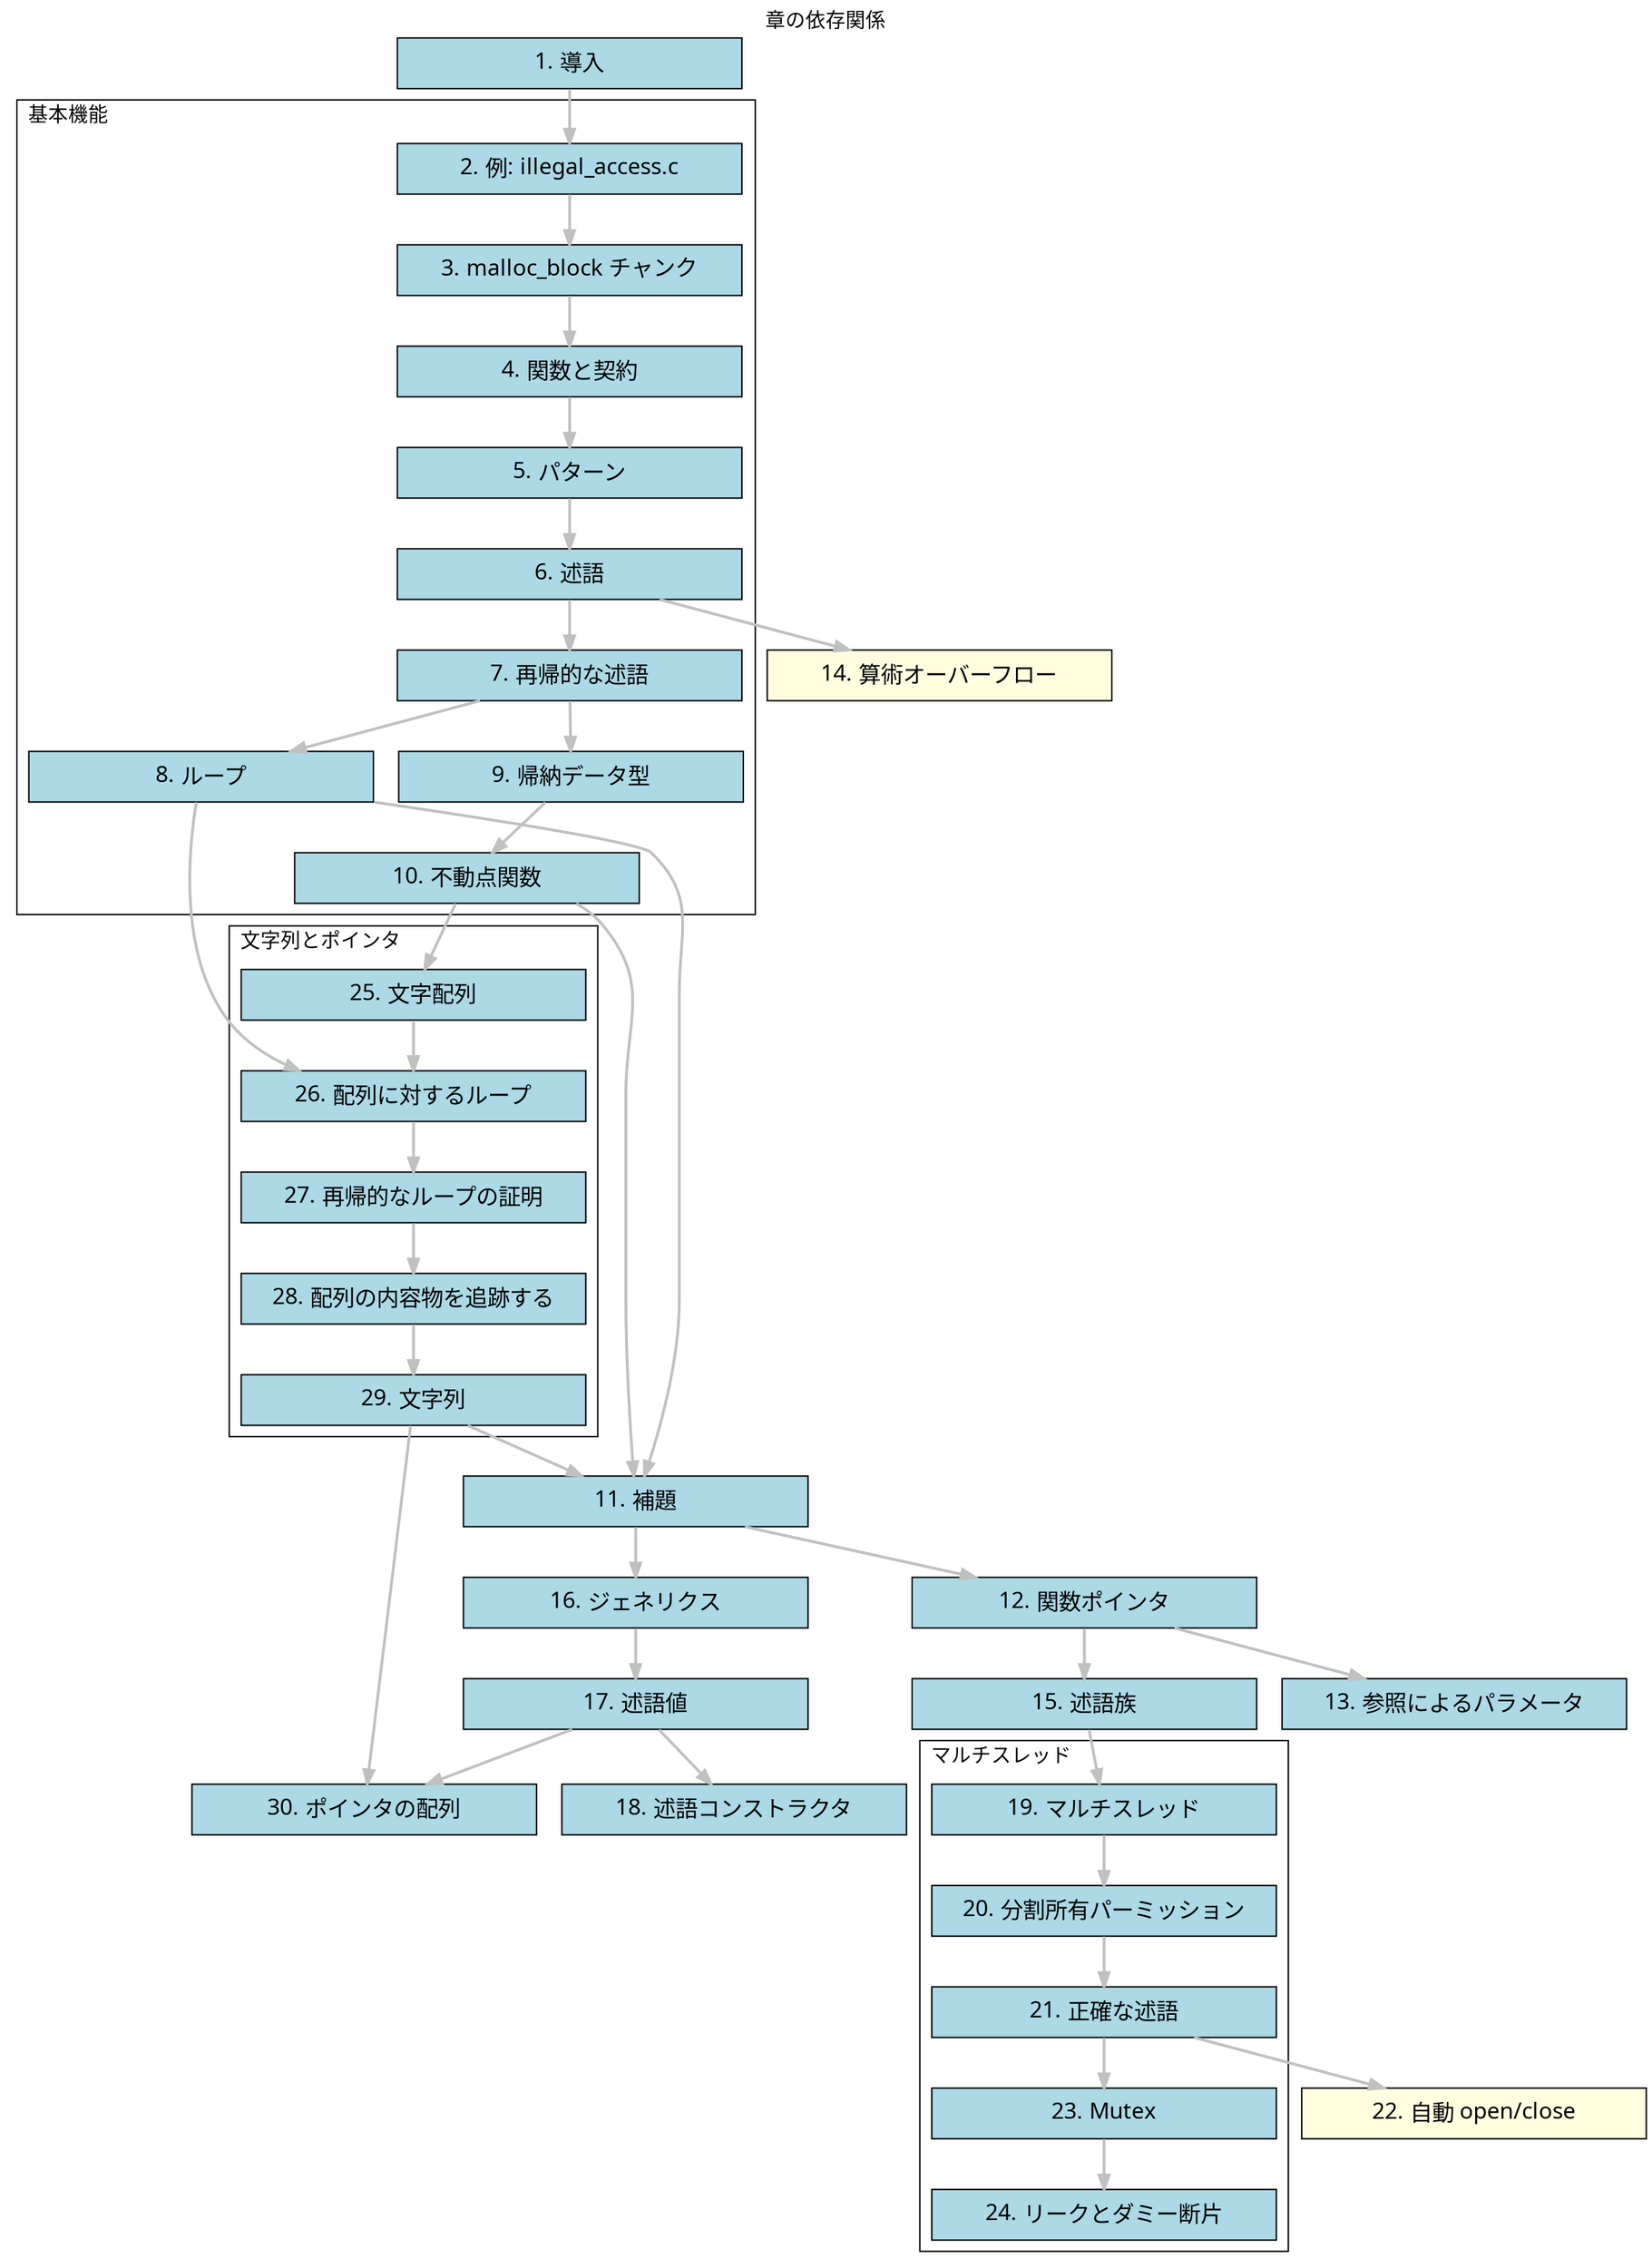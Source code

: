 digraph graph_name {
  fontname = "IPAGothic";

  graph [
    charset = "UTF-8";
    label = "章の依存関係",
    labelloc = "t",
    labeljust = "c",
  ];

  node [
    style = "solid,filled",
    fontsize = 16,
    fontname = "IPAGothic",
    color = "#000000",
    fillcolor = "#add8e6",
    fixedsize = true,
	shape = box,
    width = 3.4
  ];

  edge [
    style = "bold,solid",
    fontsize = 14,
    fontname = "IPAGothic",
    color = "#c0c0c0",
    labelfloat = true,
    labeldistance = 2.5,
    labelangle = 70,
    fixedsize=5
  ];

  subgraph cluster_basis {
    label = "基本機能";
    labelloc = "t";
    labeljust = "l";
    fillcolor = "#ababab";

    eg_illegal_access [label = "2. 例: illegal_access.c"];
    malloc_block_chunk [label = "3. malloc_block チャンク"];
    func_and_contracts [label = "4. 関数と契約"];
    patterns [label = "5. パターン"];
    predicates [label = "6. 述語"];
    recursive_predicates [label = "7. 再帰的な述語"];
    loops [label = "8. ループ"];
    inductive_datatypes [label = "9. 帰納データ型"];
    fixpoint_functions [label = "10. 不動点関数"];

    eg_illegal_access -> malloc_block_chunk;
    malloc_block_chunk -> func_and_contracts;
    func_and_contracts -> patterns;
    patterns -> predicates;
    predicates -> recursive_predicates;
    recursive_predicates -> loops;
    recursive_predicates -> inductive_datatypes;
    inductive_datatypes -> fixpoint_functions;
  };

  subgraph cluster_ptrarray {
    label = "文字列とポインタ";
    labelloc = "t";
    labeljust = "l";
    fillcolor = "#ababab";

    character_arrays [label = "25. 文字配列"];
    looping_over_an_array [label = "26. 配列に対するループ"];
    recursive_loop_proofs [label = "27. 再帰的なループの証明"];
    tracking_array_contents [label = "28. 配列の内容物を追跡する"];
    strings [label = "29. 文字列"];

    character_arrays -> looping_over_an_array;
    looping_over_an_array -> recursive_loop_proofs;
    recursive_loop_proofs -> tracking_array_contents;
    tracking_array_contents -> strings;
  };

  subgraph cluster_thread {
    label = "マルチスレッド";
    labelloc = "t";
    labeljust = "l";
    fillcolor = "#ababab";

    multithreading              [label = "19. マルチスレッド"];
    fractional_permissions      [label = "20. 分割所有パーミッション"];
    precise_predicates          [label = "21. 正確な述語"];
    mutexes                     [label = "23. Mutex"];
    leaking_and_dummy_fractions [label = "24. リークとダミー断片"];

    multithreading         -> fractional_permissions;
    fractional_permissions -> precise_predicates;
    precise_predicates     -> mutexes;
    mutexes                -> leaking_and_dummy_fractions;
  };

  // node define
  introduction           [label = "1. 導入"];
  lemmas                 [label = "11. 補題"];
  function_pointers      [label = "12. 関数ポインタ"];
  by_reference_parameter [label = "13. 参照によるパラメータ"];
  arithmetic_overflow    [label = "14. 算術オーバーフロー", fillcolor="#ffffe0"];
  predicate_families     [label = "15. 述語族"];
  generics               [label = "16. ジェネリクス"];
  predicate_values       [label = "17. 述語値"];
  predicate_constructors [label = "18. 述語コンストラクタ"];
  auto_open_close        [label = "22. 自動 open/close", fillcolor="#ffffe0"];
  arrays_of_pointers     [label = "30. ポインタの配列"];

  introduction       -> eg_illegal_access;
  fixpoint_functions -> character_arrays;
  fixpoint_functions -> lemmas;
  loops              -> looping_over_an_array;
  strings            -> lemmas;
  loops              -> lemmas;
  predicate_families -> multithreading;
  lemmas             -> function_pointers;
  function_pointers  -> by_reference_parameter;
  function_pointers  -> predicate_families;
  lemmas             -> generics;
  generics           -> predicate_values;
  predicate_values   -> predicate_constructors;
  predicate_values   -> arrays_of_pointers;
  precise_predicates -> auto_open_close;
  predicates         -> arithmetic_overflow;
  strings            -> arrays_of_pointers;
}

